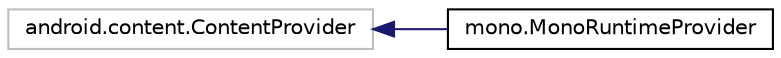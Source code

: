 digraph "Graphical Class Hierarchy"
{
 // LATEX_PDF_SIZE
  edge [fontname="Helvetica",fontsize="10",labelfontname="Helvetica",labelfontsize="10"];
  node [fontname="Helvetica",fontsize="10",shape=record];
  rankdir="LR";
  Node229 [label="android.content.ContentProvider",height=0.2,width=0.4,color="grey75", fillcolor="white", style="filled",tooltip=" "];
  Node229 -> Node0 [dir="back",color="midnightblue",fontsize="10",style="solid",fontname="Helvetica"];
  Node0 [label="mono.MonoRuntimeProvider",height=0.2,width=0.4,color="black", fillcolor="white", style="filled",URL="$classmono_1_1_mono_runtime_provider.html",tooltip=" "];
}
